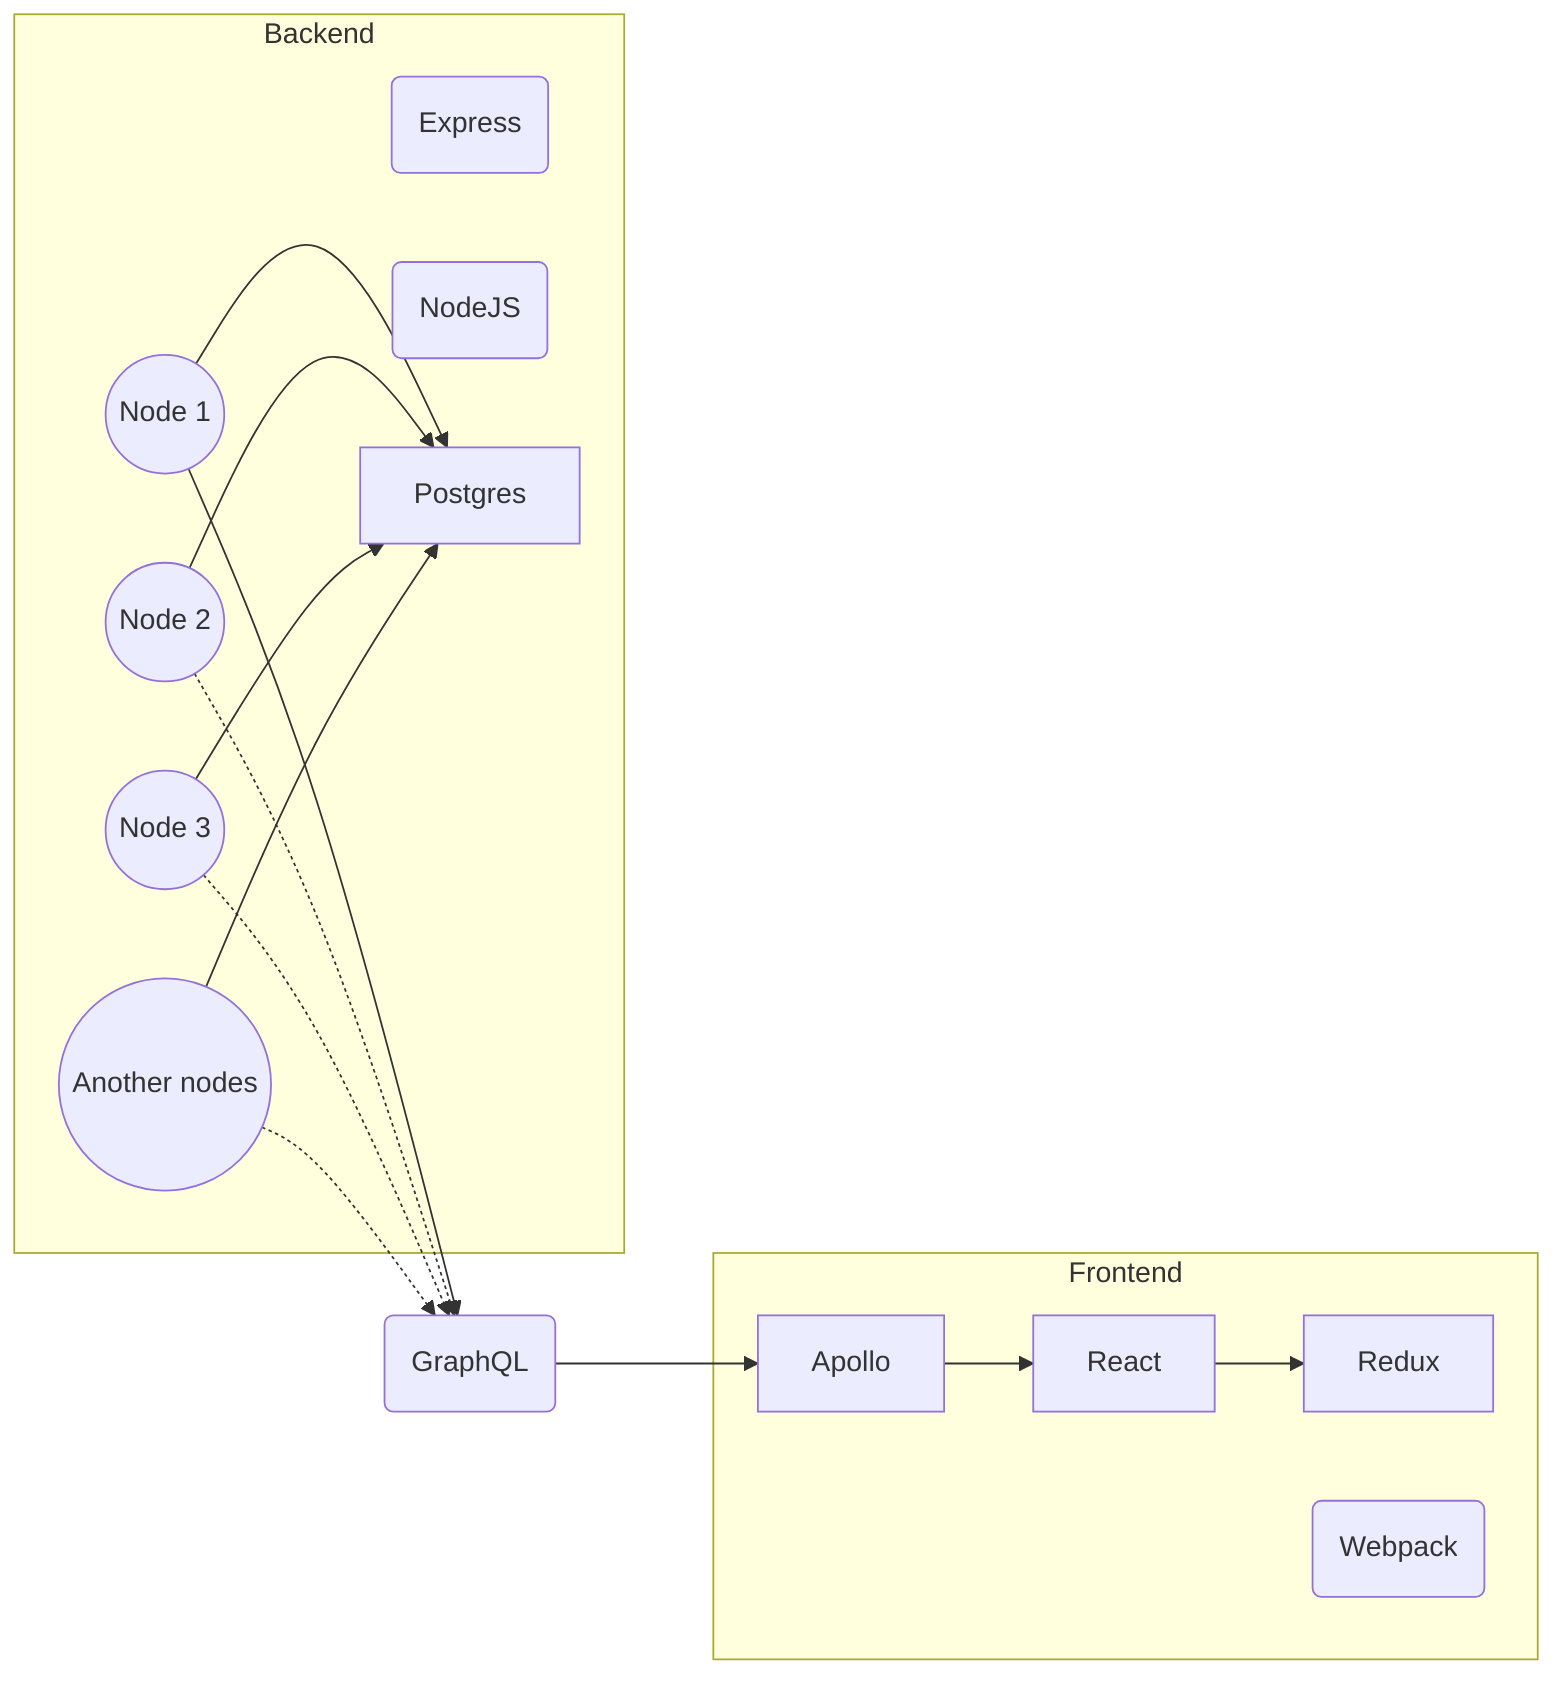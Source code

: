 graph LR
    gcl(GraphQL)
     subgraph Frontend
        rd["Redux"]
        r["React"]
        ap["Apollo"]
        r-->rd
        ap-->r
        wp(Webpack)
        end
    subgraph Backend
        exp(Express)
        nodejs(NodeJS)

        pg["Postgres"]
        node1((Node 1))
        node2((Node 2))
        node3((Node 3))
        noden((Another nodes))
        node1 --> pg
        node2 --> pg
        node3 --> pg
        noden --> pg
    end
    node1 --> gcl
    node2 .-> gcl
    node3 .-> gcl
    noden .-> gcl
    gcl --> ap